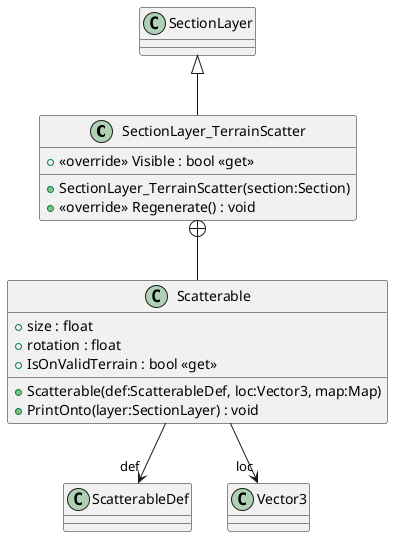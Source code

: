 @startuml
class SectionLayer_TerrainScatter {
    + <<override>> Visible : bool <<get>>
    + SectionLayer_TerrainScatter(section:Section)
    + <<override>> Regenerate() : void
}
class Scatterable {
    + size : float
    + rotation : float
    + IsOnValidTerrain : bool <<get>>
    + Scatterable(def:ScatterableDef, loc:Vector3, map:Map)
    + PrintOnto(layer:SectionLayer) : void
}
SectionLayer <|-- SectionLayer_TerrainScatter
SectionLayer_TerrainScatter +-- Scatterable
Scatterable --> "def" ScatterableDef
Scatterable --> "loc" Vector3
@enduml
